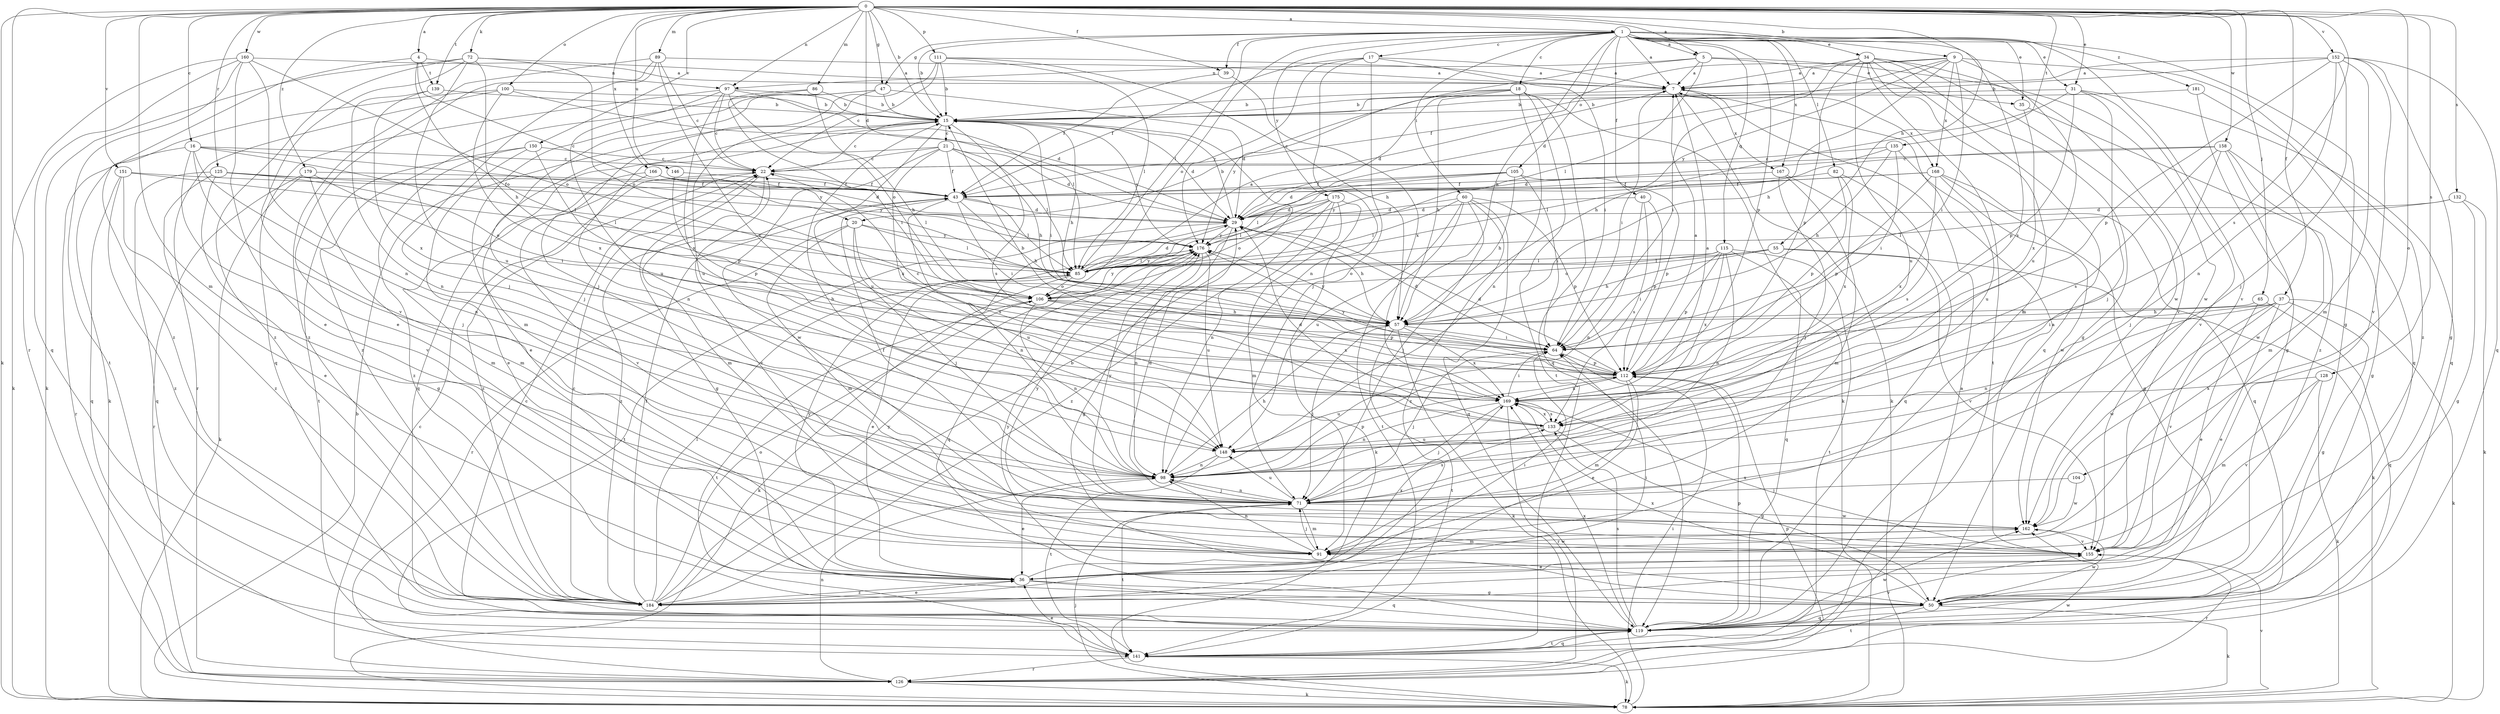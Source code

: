 strict digraph  {
0;
1;
4;
5;
7;
9;
15;
16;
17;
18;
20;
21;
22;
29;
31;
34;
35;
36;
37;
39;
40;
43;
47;
50;
55;
57;
60;
64;
65;
71;
72;
78;
82;
85;
86;
89;
91;
97;
98;
100;
104;
105;
106;
111;
112;
115;
119;
125;
126;
128;
132;
133;
135;
139;
141;
146;
148;
150;
151;
152;
155;
158;
160;
162;
166;
167;
168;
169;
175;
176;
179;
181;
184;
0 -> 1  [label=a];
0 -> 4  [label=a];
0 -> 5  [label=a];
0 -> 9  [label=b];
0 -> 15  [label=b];
0 -> 16  [label=c];
0 -> 29  [label=d];
0 -> 31  [label=e];
0 -> 37  [label=f];
0 -> 39  [label=f];
0 -> 47  [label=g];
0 -> 55  [label=h];
0 -> 65  [label=j];
0 -> 72  [label=k];
0 -> 78  [label=k];
0 -> 86  [label=m];
0 -> 89  [label=m];
0 -> 91  [label=m];
0 -> 97  [label=n];
0 -> 100  [label=o];
0 -> 104  [label=o];
0 -> 111  [label=p];
0 -> 125  [label=r];
0 -> 126  [label=r];
0 -> 128  [label=s];
0 -> 132  [label=s];
0 -> 133  [label=s];
0 -> 135  [label=t];
0 -> 139  [label=t];
0 -> 146  [label=u];
0 -> 150  [label=v];
0 -> 151  [label=v];
0 -> 152  [label=v];
0 -> 158  [label=w];
0 -> 160  [label=w];
0 -> 166  [label=x];
0 -> 179  [label=z];
1 -> 5  [label=a];
1 -> 7  [label=a];
1 -> 15  [label=b];
1 -> 17  [label=c];
1 -> 18  [label=c];
1 -> 31  [label=e];
1 -> 34  [label=e];
1 -> 35  [label=e];
1 -> 39  [label=f];
1 -> 40  [label=f];
1 -> 47  [label=g];
1 -> 50  [label=g];
1 -> 57  [label=h];
1 -> 60  [label=i];
1 -> 82  [label=l];
1 -> 85  [label=l];
1 -> 105  [label=o];
1 -> 106  [label=o];
1 -> 112  [label=p];
1 -> 115  [label=q];
1 -> 133  [label=s];
1 -> 155  [label=v];
1 -> 167  [label=x];
1 -> 175  [label=y];
1 -> 181  [label=z];
4 -> 20  [label=c];
4 -> 97  [label=n];
4 -> 106  [label=o];
4 -> 139  [label=t];
4 -> 184  [label=z];
5 -> 7  [label=a];
5 -> 20  [label=c];
5 -> 35  [label=e];
5 -> 85  [label=l];
5 -> 97  [label=n];
5 -> 162  [label=w];
7 -> 15  [label=b];
7 -> 64  [label=i];
7 -> 78  [label=k];
7 -> 167  [label=x];
7 -> 168  [label=x];
9 -> 7  [label=a];
9 -> 29  [label=d];
9 -> 43  [label=f];
9 -> 57  [label=h];
9 -> 64  [label=i];
9 -> 148  [label=u];
9 -> 168  [label=x];
9 -> 176  [label=y];
9 -> 184  [label=z];
15 -> 21  [label=c];
15 -> 22  [label=c];
15 -> 29  [label=d];
15 -> 36  [label=e];
15 -> 57  [label=h];
15 -> 64  [label=i];
15 -> 98  [label=n];
15 -> 133  [label=s];
15 -> 148  [label=u];
15 -> 176  [label=y];
16 -> 22  [label=c];
16 -> 71  [label=j];
16 -> 85  [label=l];
16 -> 98  [label=n];
16 -> 126  [label=r];
16 -> 155  [label=v];
16 -> 176  [label=y];
17 -> 7  [label=a];
17 -> 43  [label=f];
17 -> 64  [label=i];
17 -> 71  [label=j];
17 -> 98  [label=n];
17 -> 176  [label=y];
18 -> 15  [label=b];
18 -> 29  [label=d];
18 -> 57  [label=h];
18 -> 78  [label=k];
18 -> 98  [label=n];
18 -> 119  [label=q];
18 -> 141  [label=t];
18 -> 176  [label=y];
20 -> 71  [label=j];
20 -> 85  [label=l];
20 -> 91  [label=m];
20 -> 126  [label=r];
20 -> 148  [label=u];
20 -> 176  [label=y];
21 -> 22  [label=c];
21 -> 29  [label=d];
21 -> 43  [label=f];
21 -> 57  [label=h];
21 -> 85  [label=l];
21 -> 119  [label=q];
21 -> 162  [label=w];
21 -> 169  [label=x];
22 -> 43  [label=f];
22 -> 50  [label=g];
22 -> 91  [label=m];
22 -> 184  [label=z];
29 -> 15  [label=b];
29 -> 50  [label=g];
29 -> 57  [label=h];
29 -> 98  [label=n];
29 -> 141  [label=t];
29 -> 176  [label=y];
31 -> 15  [label=b];
31 -> 57  [label=h];
31 -> 71  [label=j];
31 -> 112  [label=p];
31 -> 119  [label=q];
31 -> 155  [label=v];
34 -> 7  [label=a];
34 -> 50  [label=g];
34 -> 64  [label=i];
34 -> 91  [label=m];
34 -> 112  [label=p];
34 -> 119  [label=q];
34 -> 141  [label=t];
34 -> 148  [label=u];
34 -> 155  [label=v];
34 -> 162  [label=w];
35 -> 169  [label=x];
35 -> 184  [label=z];
36 -> 50  [label=g];
36 -> 64  [label=i];
36 -> 119  [label=q];
36 -> 169  [label=x];
36 -> 176  [label=y];
36 -> 184  [label=z];
37 -> 36  [label=e];
37 -> 50  [label=g];
37 -> 57  [label=h];
37 -> 64  [label=i];
37 -> 78  [label=k];
37 -> 98  [label=n];
37 -> 155  [label=v];
37 -> 162  [label=w];
39 -> 43  [label=f];
39 -> 169  [label=x];
40 -> 29  [label=d];
40 -> 98  [label=n];
40 -> 112  [label=p];
40 -> 133  [label=s];
43 -> 29  [label=d];
43 -> 57  [label=h];
43 -> 64  [label=i];
43 -> 85  [label=l];
43 -> 133  [label=s];
43 -> 184  [label=z];
47 -> 15  [label=b];
47 -> 29  [label=d];
47 -> 71  [label=j];
47 -> 91  [label=m];
47 -> 148  [label=u];
50 -> 78  [label=k];
50 -> 119  [label=q];
50 -> 141  [label=t];
50 -> 162  [label=w];
50 -> 169  [label=x];
50 -> 176  [label=y];
55 -> 57  [label=h];
55 -> 78  [label=k];
55 -> 85  [label=l];
55 -> 106  [label=o];
55 -> 155  [label=v];
57 -> 64  [label=i];
57 -> 71  [label=j];
57 -> 78  [label=k];
57 -> 141  [label=t];
57 -> 169  [label=x];
57 -> 176  [label=y];
60 -> 29  [label=d];
60 -> 71  [label=j];
60 -> 85  [label=l];
60 -> 112  [label=p];
60 -> 119  [label=q];
60 -> 141  [label=t];
60 -> 148  [label=u];
60 -> 184  [label=z];
64 -> 29  [label=d];
64 -> 71  [label=j];
64 -> 112  [label=p];
65 -> 36  [label=e];
65 -> 57  [label=h];
65 -> 119  [label=q];
71 -> 29  [label=d];
71 -> 43  [label=f];
71 -> 91  [label=m];
71 -> 98  [label=n];
71 -> 133  [label=s];
71 -> 141  [label=t];
71 -> 148  [label=u];
71 -> 162  [label=w];
71 -> 176  [label=y];
72 -> 7  [label=a];
72 -> 57  [label=h];
72 -> 78  [label=k];
72 -> 106  [label=o];
72 -> 148  [label=u];
72 -> 155  [label=v];
72 -> 184  [label=z];
78 -> 15  [label=b];
78 -> 64  [label=i];
78 -> 71  [label=j];
78 -> 155  [label=v];
82 -> 43  [label=f];
82 -> 112  [label=p];
82 -> 133  [label=s];
82 -> 169  [label=x];
85 -> 7  [label=a];
85 -> 29  [label=d];
85 -> 36  [label=e];
85 -> 78  [label=k];
85 -> 106  [label=o];
85 -> 176  [label=y];
86 -> 15  [label=b];
86 -> 57  [label=h];
86 -> 64  [label=i];
86 -> 184  [label=z];
89 -> 7  [label=a];
89 -> 22  [label=c];
89 -> 36  [label=e];
89 -> 71  [label=j];
89 -> 169  [label=x];
89 -> 184  [label=z];
91 -> 71  [label=j];
91 -> 98  [label=n];
91 -> 162  [label=w];
97 -> 15  [label=b];
97 -> 22  [label=c];
97 -> 85  [label=l];
97 -> 106  [label=o];
97 -> 119  [label=q];
97 -> 148  [label=u];
97 -> 169  [label=x];
98 -> 15  [label=b];
98 -> 36  [label=e];
98 -> 57  [label=h];
98 -> 71  [label=j];
98 -> 112  [label=p];
100 -> 15  [label=b];
100 -> 29  [label=d];
100 -> 78  [label=k];
100 -> 126  [label=r];
100 -> 169  [label=x];
104 -> 71  [label=j];
104 -> 162  [label=w];
105 -> 29  [label=d];
105 -> 43  [label=f];
105 -> 57  [label=h];
105 -> 64  [label=i];
105 -> 85  [label=l];
105 -> 112  [label=p];
106 -> 57  [label=h];
106 -> 98  [label=n];
106 -> 112  [label=p];
106 -> 141  [label=t];
106 -> 169  [label=x];
106 -> 176  [label=y];
111 -> 7  [label=a];
111 -> 15  [label=b];
111 -> 22  [label=c];
111 -> 57  [label=h];
111 -> 71  [label=j];
111 -> 85  [label=l];
112 -> 7  [label=a];
112 -> 15  [label=b];
112 -> 22  [label=c];
112 -> 29  [label=d];
112 -> 36  [label=e];
112 -> 91  [label=m];
112 -> 148  [label=u];
112 -> 169  [label=x];
112 -> 176  [label=y];
115 -> 64  [label=i];
115 -> 85  [label=l];
115 -> 98  [label=n];
115 -> 106  [label=o];
115 -> 112  [label=p];
115 -> 119  [label=q];
115 -> 141  [label=t];
115 -> 169  [label=x];
119 -> 22  [label=c];
119 -> 112  [label=p];
119 -> 133  [label=s];
119 -> 141  [label=t];
119 -> 155  [label=v];
119 -> 162  [label=w];
119 -> 169  [label=x];
125 -> 43  [label=f];
125 -> 50  [label=g];
125 -> 106  [label=o];
125 -> 119  [label=q];
125 -> 176  [label=y];
125 -> 184  [label=z];
126 -> 7  [label=a];
126 -> 22  [label=c];
126 -> 78  [label=k];
126 -> 98  [label=n];
126 -> 112  [label=p];
126 -> 162  [label=w];
128 -> 78  [label=k];
128 -> 91  [label=m];
128 -> 155  [label=v];
128 -> 169  [label=x];
132 -> 29  [label=d];
132 -> 50  [label=g];
132 -> 78  [label=k];
132 -> 85  [label=l];
133 -> 29  [label=d];
133 -> 50  [label=g];
133 -> 148  [label=u];
133 -> 169  [label=x];
135 -> 22  [label=c];
135 -> 29  [label=d];
135 -> 57  [label=h];
135 -> 64  [label=i];
135 -> 148  [label=u];
139 -> 15  [label=b];
139 -> 98  [label=n];
139 -> 169  [label=x];
141 -> 36  [label=e];
141 -> 78  [label=k];
141 -> 119  [label=q];
141 -> 126  [label=r];
146 -> 43  [label=f];
146 -> 112  [label=p];
148 -> 98  [label=n];
148 -> 141  [label=t];
150 -> 22  [label=c];
150 -> 36  [label=e];
150 -> 112  [label=p];
150 -> 141  [label=t];
150 -> 184  [label=z];
151 -> 36  [label=e];
151 -> 43  [label=f];
151 -> 85  [label=l];
151 -> 119  [label=q];
151 -> 184  [label=z];
152 -> 7  [label=a];
152 -> 15  [label=b];
152 -> 50  [label=g];
152 -> 71  [label=j];
152 -> 91  [label=m];
152 -> 98  [label=n];
152 -> 112  [label=p];
152 -> 119  [label=q];
152 -> 155  [label=v];
155 -> 7  [label=a];
155 -> 22  [label=c];
155 -> 36  [label=e];
155 -> 126  [label=r];
155 -> 169  [label=x];
158 -> 22  [label=c];
158 -> 50  [label=g];
158 -> 71  [label=j];
158 -> 85  [label=l];
158 -> 91  [label=m];
158 -> 133  [label=s];
158 -> 162  [label=w];
160 -> 7  [label=a];
160 -> 36  [label=e];
160 -> 78  [label=k];
160 -> 98  [label=n];
160 -> 106  [label=o];
160 -> 119  [label=q];
160 -> 141  [label=t];
162 -> 91  [label=m];
162 -> 155  [label=v];
162 -> 176  [label=y];
166 -> 29  [label=d];
166 -> 43  [label=f];
166 -> 85  [label=l];
166 -> 91  [label=m];
166 -> 155  [label=v];
167 -> 43  [label=f];
167 -> 71  [label=j];
167 -> 91  [label=m];
167 -> 119  [label=q];
168 -> 43  [label=f];
168 -> 50  [label=g];
168 -> 112  [label=p];
168 -> 119  [label=q];
168 -> 162  [label=w];
168 -> 169  [label=x];
168 -> 176  [label=y];
169 -> 7  [label=a];
169 -> 64  [label=i];
169 -> 71  [label=j];
169 -> 98  [label=n];
169 -> 126  [label=r];
169 -> 133  [label=s];
175 -> 29  [label=d];
175 -> 78  [label=k];
175 -> 85  [label=l];
175 -> 91  [label=m];
175 -> 98  [label=n];
175 -> 106  [label=o];
175 -> 184  [label=z];
176 -> 85  [label=l];
176 -> 98  [label=n];
176 -> 119  [label=q];
176 -> 148  [label=u];
179 -> 43  [label=f];
179 -> 64  [label=i];
179 -> 78  [label=k];
179 -> 91  [label=m];
179 -> 126  [label=r];
181 -> 15  [label=b];
181 -> 50  [label=g];
181 -> 119  [label=q];
184 -> 15  [label=b];
184 -> 22  [label=c];
184 -> 36  [label=e];
184 -> 43  [label=f];
184 -> 64  [label=i];
184 -> 85  [label=l];
184 -> 106  [label=o];
184 -> 176  [label=y];
}
